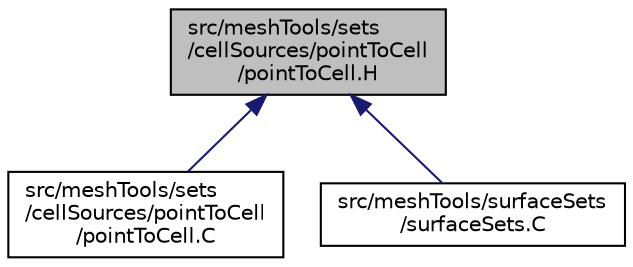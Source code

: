 digraph "src/meshTools/sets/cellSources/pointToCell/pointToCell.H"
{
  bgcolor="transparent";
  edge [fontname="Helvetica",fontsize="10",labelfontname="Helvetica",labelfontsize="10"];
  node [fontname="Helvetica",fontsize="10",shape=record];
  Node1 [label="src/meshTools/sets\l/cellSources/pointToCell\l/pointToCell.H",height=0.2,width=0.4,color="black", fillcolor="grey75", style="filled", fontcolor="black"];
  Node1 -> Node2 [dir="back",color="midnightblue",fontsize="10",style="solid",fontname="Helvetica"];
  Node2 [label="src/meshTools/sets\l/cellSources/pointToCell\l/pointToCell.C",height=0.2,width=0.4,color="black",URL="$a07512.html"];
  Node1 -> Node3 [dir="back",color="midnightblue",fontsize="10",style="solid",fontname="Helvetica"];
  Node3 [label="src/meshTools/surfaceSets\l/surfaceSets.C",height=0.2,width=0.4,color="black",URL="$a07595.html"];
}
